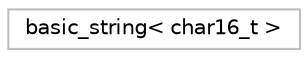 digraph "Graphical Class Hierarchy"
{
 // LATEX_PDF_SIZE
  edge [fontname="Helvetica",fontsize="10",labelfontname="Helvetica",labelfontsize="10"];
  node [fontname="Helvetica",fontsize="10",shape=record];
  rankdir="LR";
  Node0 [label="basic_string\< char16_t \>",height=0.2,width=0.4,color="grey75", fillcolor="white", style="filled",tooltip=" "];
}
